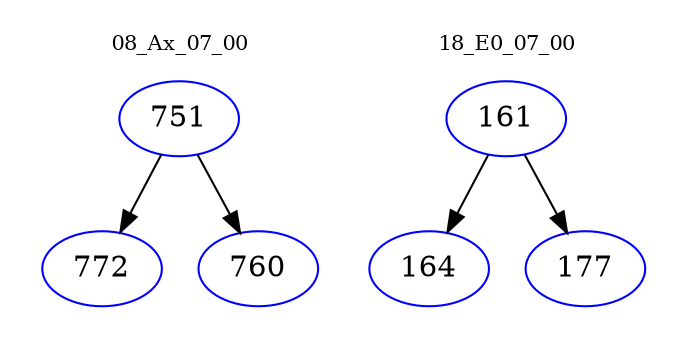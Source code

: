 digraph{
subgraph cluster_0 {
color = white
label = "08_Ax_07_00";
fontsize=10;
T0_751 [label="751", color="blue"]
T0_751 -> T0_772 [color="black"]
T0_772 [label="772", color="blue"]
T0_751 -> T0_760 [color="black"]
T0_760 [label="760", color="blue"]
}
subgraph cluster_1 {
color = white
label = "18_E0_07_00";
fontsize=10;
T1_161 [label="161", color="blue"]
T1_161 -> T1_164 [color="black"]
T1_164 [label="164", color="blue"]
T1_161 -> T1_177 [color="black"]
T1_177 [label="177", color="blue"]
}
}
